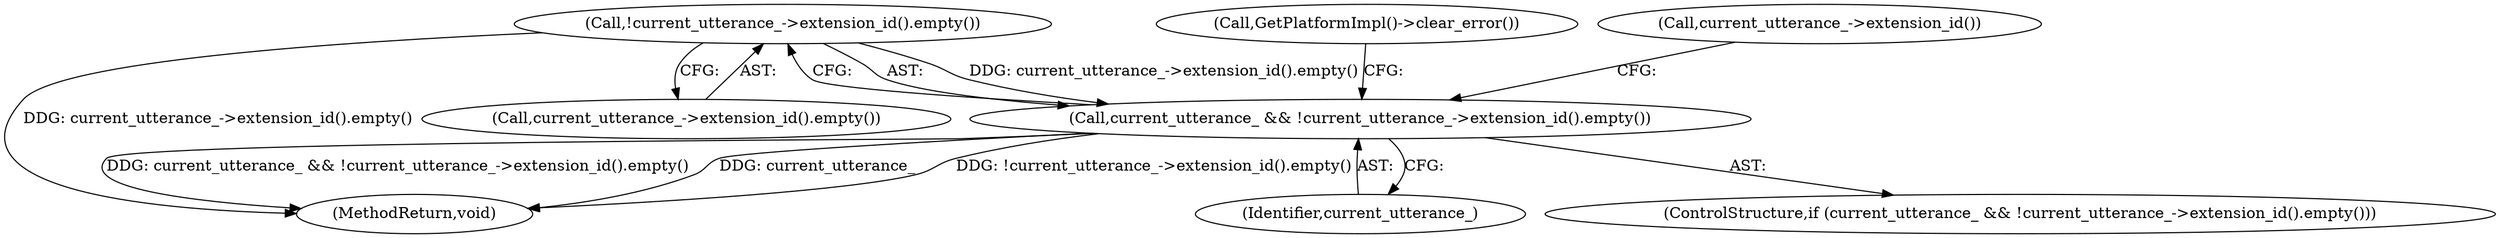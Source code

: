 digraph "1_Chrome_c63f2b7fe4fe2977f858a8e36d5f48db17eff2e7_18@del" {
"1000105" [label="(Call,!current_utterance_->extension_id().empty())"];
"1000103" [label="(Call,current_utterance_ && !current_utterance_->extension_id().empty())"];
"1000102" [label="(ControlStructure,if (current_utterance_ && !current_utterance_->extension_id().empty()))"];
"1000105" [label="(Call,!current_utterance_->extension_id().empty())"];
"1000106" [label="(Call,current_utterance_->extension_id().empty())"];
"1000103" [label="(Call,current_utterance_ && !current_utterance_->extension_id().empty())"];
"1000104" [label="(Identifier,current_utterance_)"];
"1000109" [label="(Call,current_utterance_->extension_id())"];
"1000116" [label="(Call,GetPlatformImpl()->clear_error())"];
"1000124" [label="(MethodReturn,void)"];
"1000105" -> "1000103"  [label="AST: "];
"1000105" -> "1000106"  [label="CFG: "];
"1000106" -> "1000105"  [label="AST: "];
"1000103" -> "1000105"  [label="CFG: "];
"1000105" -> "1000124"  [label="DDG: current_utterance_->extension_id().empty()"];
"1000105" -> "1000103"  [label="DDG: current_utterance_->extension_id().empty()"];
"1000103" -> "1000102"  [label="AST: "];
"1000103" -> "1000104"  [label="CFG: "];
"1000104" -> "1000103"  [label="AST: "];
"1000109" -> "1000103"  [label="CFG: "];
"1000116" -> "1000103"  [label="CFG: "];
"1000103" -> "1000124"  [label="DDG: current_utterance_"];
"1000103" -> "1000124"  [label="DDG: !current_utterance_->extension_id().empty()"];
"1000103" -> "1000124"  [label="DDG: current_utterance_ && !current_utterance_->extension_id().empty()"];
}
